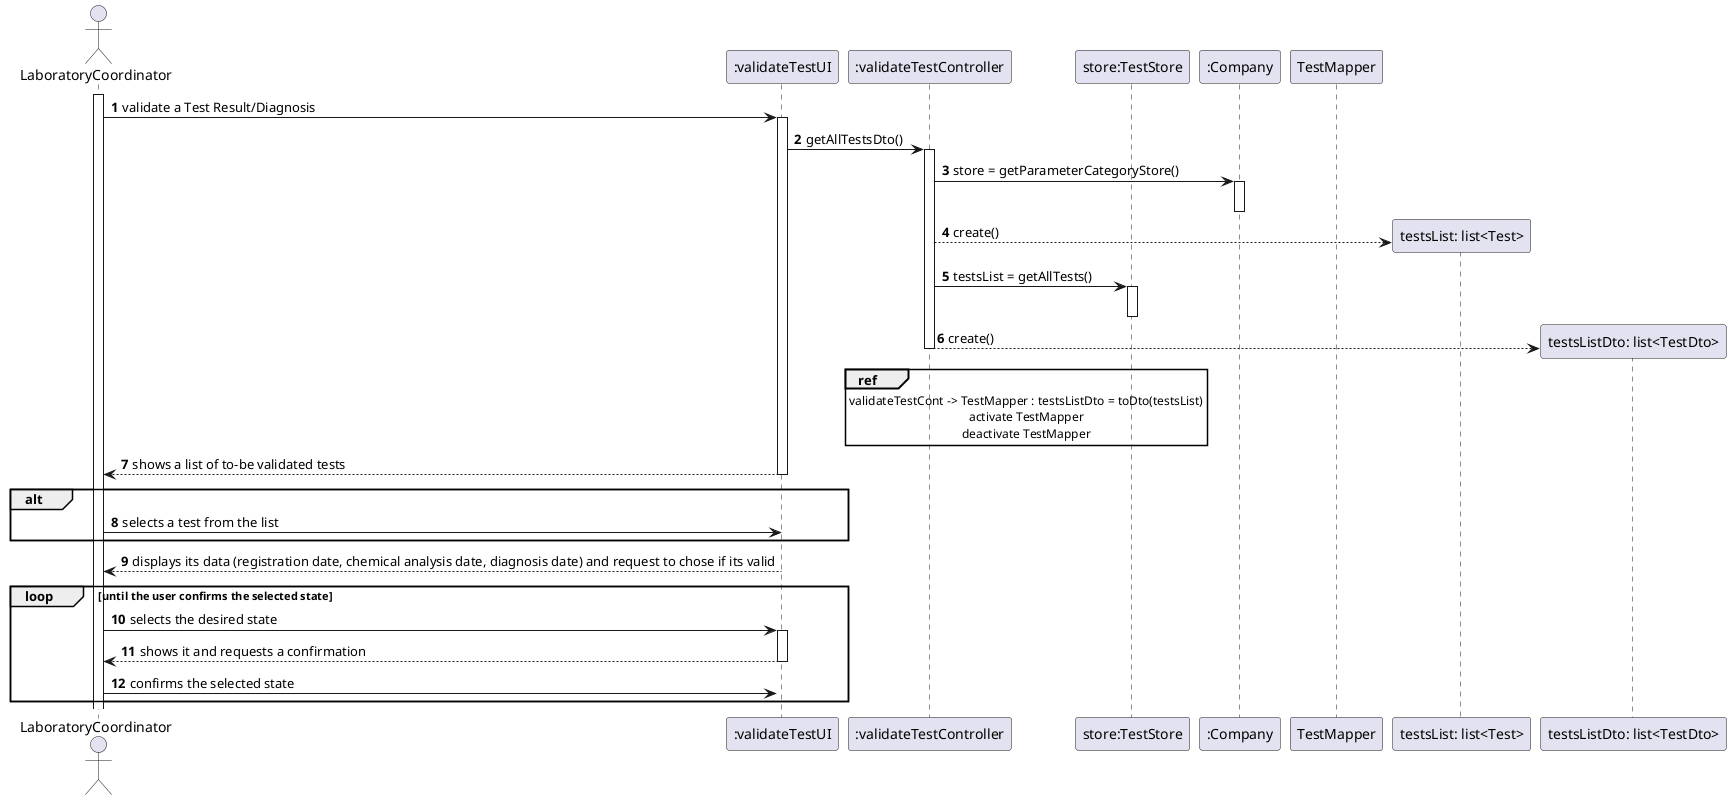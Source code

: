@startuml
autonumber
actor "LaboratoryCoordinator" as labC
activate labC

participant ":validateTestUI" as validateTestUI
participant ":validateTestController" as validateTestCont
participant "store:TestStore" as TestStore
participant ":Company" as comp
participant "TestMapper" as TestMapper

labC -> validateTestUI : validate a Test Result/Diagnosis

activate validateTestUI
validateTestUI -> validateTestCont: getAllTestsDto()


activate validateTestCont

validateTestCont -> comp : store = getParameterCategoryStore()
activate comp
deactivate comp


create "testsList: list<Test>" as testsList

validateTestCont --> testsList : create()

validateTestCont -> TestStore : testsList = getAllTests()
activate TestStore
deactivate TestStore

create "testsListDto: list<TestDto>" as testsListDto
validateTestCont --> testsListDto : create()

ref over validateTestCont
validateTestCont -> TestMapper : testsListDto = toDto(testsList)
activate TestMapper
deactivate TestMapper
end ref

deactivate validateTestCont
validateTestUI --> labC : shows a list of to-be validated tests
deactivate validateTestUI

alt
labC -> validateTestUI : selects a test from the list
end alt
activate validateTestUI

validateTestUI --> labC : displays its data (registration date, chemical analysis date, diagnosis date) and request to chose if its valid
deactivate validateTestUI


loop until the user confirms the selected state
labC -> validateTestUI : selects the desired state
activate validateTestUI


validateTestUI --> labC : shows it and requests a confirmation
deactivate validateTestUI

labC -> validateTestUI : confirms the selected state
activate validateTestUI
end

@enduml